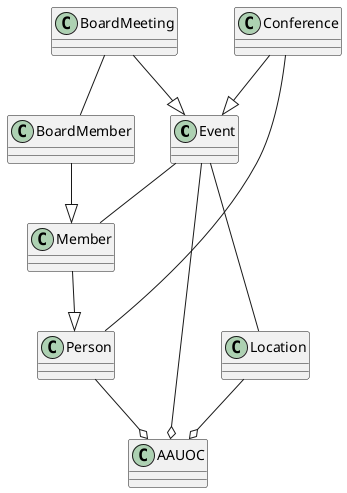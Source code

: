 @startuml

class Event{
}
class Conference{
}
class BoardMeeting{
}
class Member{
}
class BoardMember{
}
class Location{
}
class Person{
}
class AAUOC{
}

Conference -- Person
Conference --^Event
BoardMeeting --^Event
BoardMeeting -- BoardMember
BoardMember --^ Member
Event -- Location
Event -- Member
Member --^ Person
Person --o AAUOC
Location --o AAUOC
Event --o AAUOC
@enduml